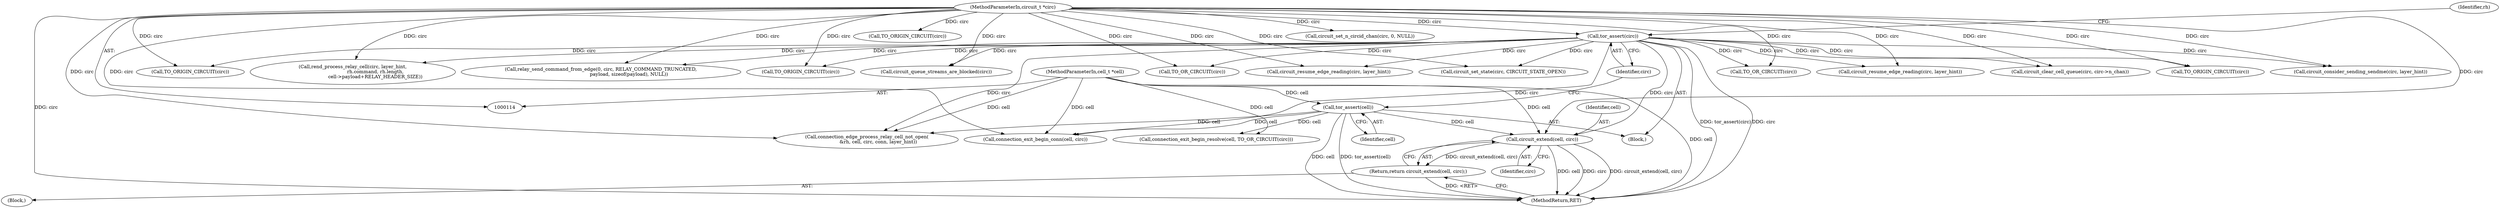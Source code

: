 digraph "0_tor_56a7c5bc15e0447203a491c1ee37de9939ad1dcd@pointer" {
"1000637" [label="(Call,circuit_extend(cell, circ))"];
"1000137" [label="(Call,tor_assert(cell))"];
"1000115" [label="(MethodParameterIn,cell_t *cell)"];
"1000139" [label="(Call,tor_assert(circ))"];
"1000116" [label="(MethodParameterIn,circuit_t *circ)"];
"1000636" [label="(Return,return circuit_extend(cell, circ);)"];
"1000116" [label="(MethodParameterIn,circuit_t *circ)"];
"1000820" [label="(Call,TO_ORIGIN_CIRCUIT(circ))"];
"1001064" [label="(MethodReturn,RET)"];
"1000638" [label="(Identifier,cell)"];
"1000249" [label="(Call,connection_edge_process_relay_cell_not_open(\n               &rh, cell, circ, conn, layer_hint))"];
"1001039" [label="(Call,rend_process_relay_cell(circ, layer_hint,\n                              rh.command, rh.length,\n                              cell->payload+RELAY_HEADER_SIZE))"];
"1000138" [label="(Identifier,cell)"];
"1000798" [label="(Call,relay_send_command_from_edge(0, circ, RELAY_COMMAND_TRUNCATED,\n                                     payload, sizeof(payload), NULL))"];
"1000688" [label="(Call,TO_ORIGIN_CIRCUIT(circ))"];
"1000636" [label="(Return,return circuit_extend(cell, circ);)"];
"1000542" [label="(Block,)"];
"1000948" [label="(Call,circuit_queue_streams_are_blocked(circ))"];
"1001010" [label="(Call,TO_OR_CIRCUIT(circ))"];
"1000119" [label="(Block,)"];
"1000140" [label="(Identifier,circ)"];
"1000706" [label="(Call,TO_ORIGIN_CIRCUIT(circ))"];
"1000637" [label="(Call,circuit_extend(cell, circ))"];
"1000346" [label="(Call,connection_exit_begin_conn(cell, circ))"];
"1000639" [label="(Identifier,circ)"];
"1000769" [label="(Call,circuit_clear_cell_queue(circ, circ->n_chan))"];
"1000292" [label="(Call,TO_ORIGIN_CIRCUIT(circ))"];
"1000399" [label="(Call,circuit_consider_sending_sendme(circ, layer_hint))"];
"1001008" [label="(Call,connection_exit_begin_resolve(cell, TO_OR_CIRCUIT(circ)))"];
"1000919" [label="(Call,circuit_resume_edge_reading(circ, layer_hint))"];
"1000782" [label="(Call,circuit_set_n_circid_chan(circ, 0, NULL))"];
"1000115" [label="(MethodParameterIn,cell_t *cell)"];
"1000752" [label="(Call,circuit_set_state(circ, CIRCUIT_STATE_OPEN))"];
"1000139" [label="(Call,tor_assert(circ))"];
"1000338" [label="(Call,TO_OR_CIRCUIT(circ))"];
"1000137" [label="(Call,tor_assert(cell))"];
"1000884" [label="(Call,circuit_resume_edge_reading(circ, layer_hint))"];
"1000143" [label="(Identifier,rh)"];
"1000637" -> "1000636"  [label="AST: "];
"1000637" -> "1000639"  [label="CFG: "];
"1000638" -> "1000637"  [label="AST: "];
"1000639" -> "1000637"  [label="AST: "];
"1000636" -> "1000637"  [label="CFG: "];
"1000637" -> "1001064"  [label="DDG: cell"];
"1000637" -> "1001064"  [label="DDG: circ"];
"1000637" -> "1001064"  [label="DDG: circuit_extend(cell, circ)"];
"1000637" -> "1000636"  [label="DDG: circuit_extend(cell, circ)"];
"1000137" -> "1000637"  [label="DDG: cell"];
"1000115" -> "1000637"  [label="DDG: cell"];
"1000139" -> "1000637"  [label="DDG: circ"];
"1000116" -> "1000637"  [label="DDG: circ"];
"1000137" -> "1000119"  [label="AST: "];
"1000137" -> "1000138"  [label="CFG: "];
"1000138" -> "1000137"  [label="AST: "];
"1000140" -> "1000137"  [label="CFG: "];
"1000137" -> "1001064"  [label="DDG: cell"];
"1000137" -> "1001064"  [label="DDG: tor_assert(cell)"];
"1000115" -> "1000137"  [label="DDG: cell"];
"1000137" -> "1000249"  [label="DDG: cell"];
"1000137" -> "1000346"  [label="DDG: cell"];
"1000137" -> "1001008"  [label="DDG: cell"];
"1000115" -> "1000114"  [label="AST: "];
"1000115" -> "1001064"  [label="DDG: cell"];
"1000115" -> "1000249"  [label="DDG: cell"];
"1000115" -> "1000346"  [label="DDG: cell"];
"1000115" -> "1001008"  [label="DDG: cell"];
"1000139" -> "1000119"  [label="AST: "];
"1000139" -> "1000140"  [label="CFG: "];
"1000140" -> "1000139"  [label="AST: "];
"1000143" -> "1000139"  [label="CFG: "];
"1000139" -> "1001064"  [label="DDG: tor_assert(circ)"];
"1000139" -> "1001064"  [label="DDG: circ"];
"1000116" -> "1000139"  [label="DDG: circ"];
"1000139" -> "1000249"  [label="DDG: circ"];
"1000139" -> "1000292"  [label="DDG: circ"];
"1000139" -> "1000338"  [label="DDG: circ"];
"1000139" -> "1000346"  [label="DDG: circ"];
"1000139" -> "1000399"  [label="DDG: circ"];
"1000139" -> "1000688"  [label="DDG: circ"];
"1000139" -> "1000752"  [label="DDG: circ"];
"1000139" -> "1000769"  [label="DDG: circ"];
"1000139" -> "1000798"  [label="DDG: circ"];
"1000139" -> "1000820"  [label="DDG: circ"];
"1000139" -> "1000884"  [label="DDG: circ"];
"1000139" -> "1000919"  [label="DDG: circ"];
"1000139" -> "1000948"  [label="DDG: circ"];
"1000139" -> "1001010"  [label="DDG: circ"];
"1000139" -> "1001039"  [label="DDG: circ"];
"1000116" -> "1000114"  [label="AST: "];
"1000116" -> "1001064"  [label="DDG: circ"];
"1000116" -> "1000249"  [label="DDG: circ"];
"1000116" -> "1000292"  [label="DDG: circ"];
"1000116" -> "1000338"  [label="DDG: circ"];
"1000116" -> "1000346"  [label="DDG: circ"];
"1000116" -> "1000399"  [label="DDG: circ"];
"1000116" -> "1000688"  [label="DDG: circ"];
"1000116" -> "1000706"  [label="DDG: circ"];
"1000116" -> "1000752"  [label="DDG: circ"];
"1000116" -> "1000769"  [label="DDG: circ"];
"1000116" -> "1000782"  [label="DDG: circ"];
"1000116" -> "1000798"  [label="DDG: circ"];
"1000116" -> "1000820"  [label="DDG: circ"];
"1000116" -> "1000884"  [label="DDG: circ"];
"1000116" -> "1000919"  [label="DDG: circ"];
"1000116" -> "1000948"  [label="DDG: circ"];
"1000116" -> "1001010"  [label="DDG: circ"];
"1000116" -> "1001039"  [label="DDG: circ"];
"1000636" -> "1000542"  [label="AST: "];
"1001064" -> "1000636"  [label="CFG: "];
"1000636" -> "1001064"  [label="DDG: <RET>"];
}
